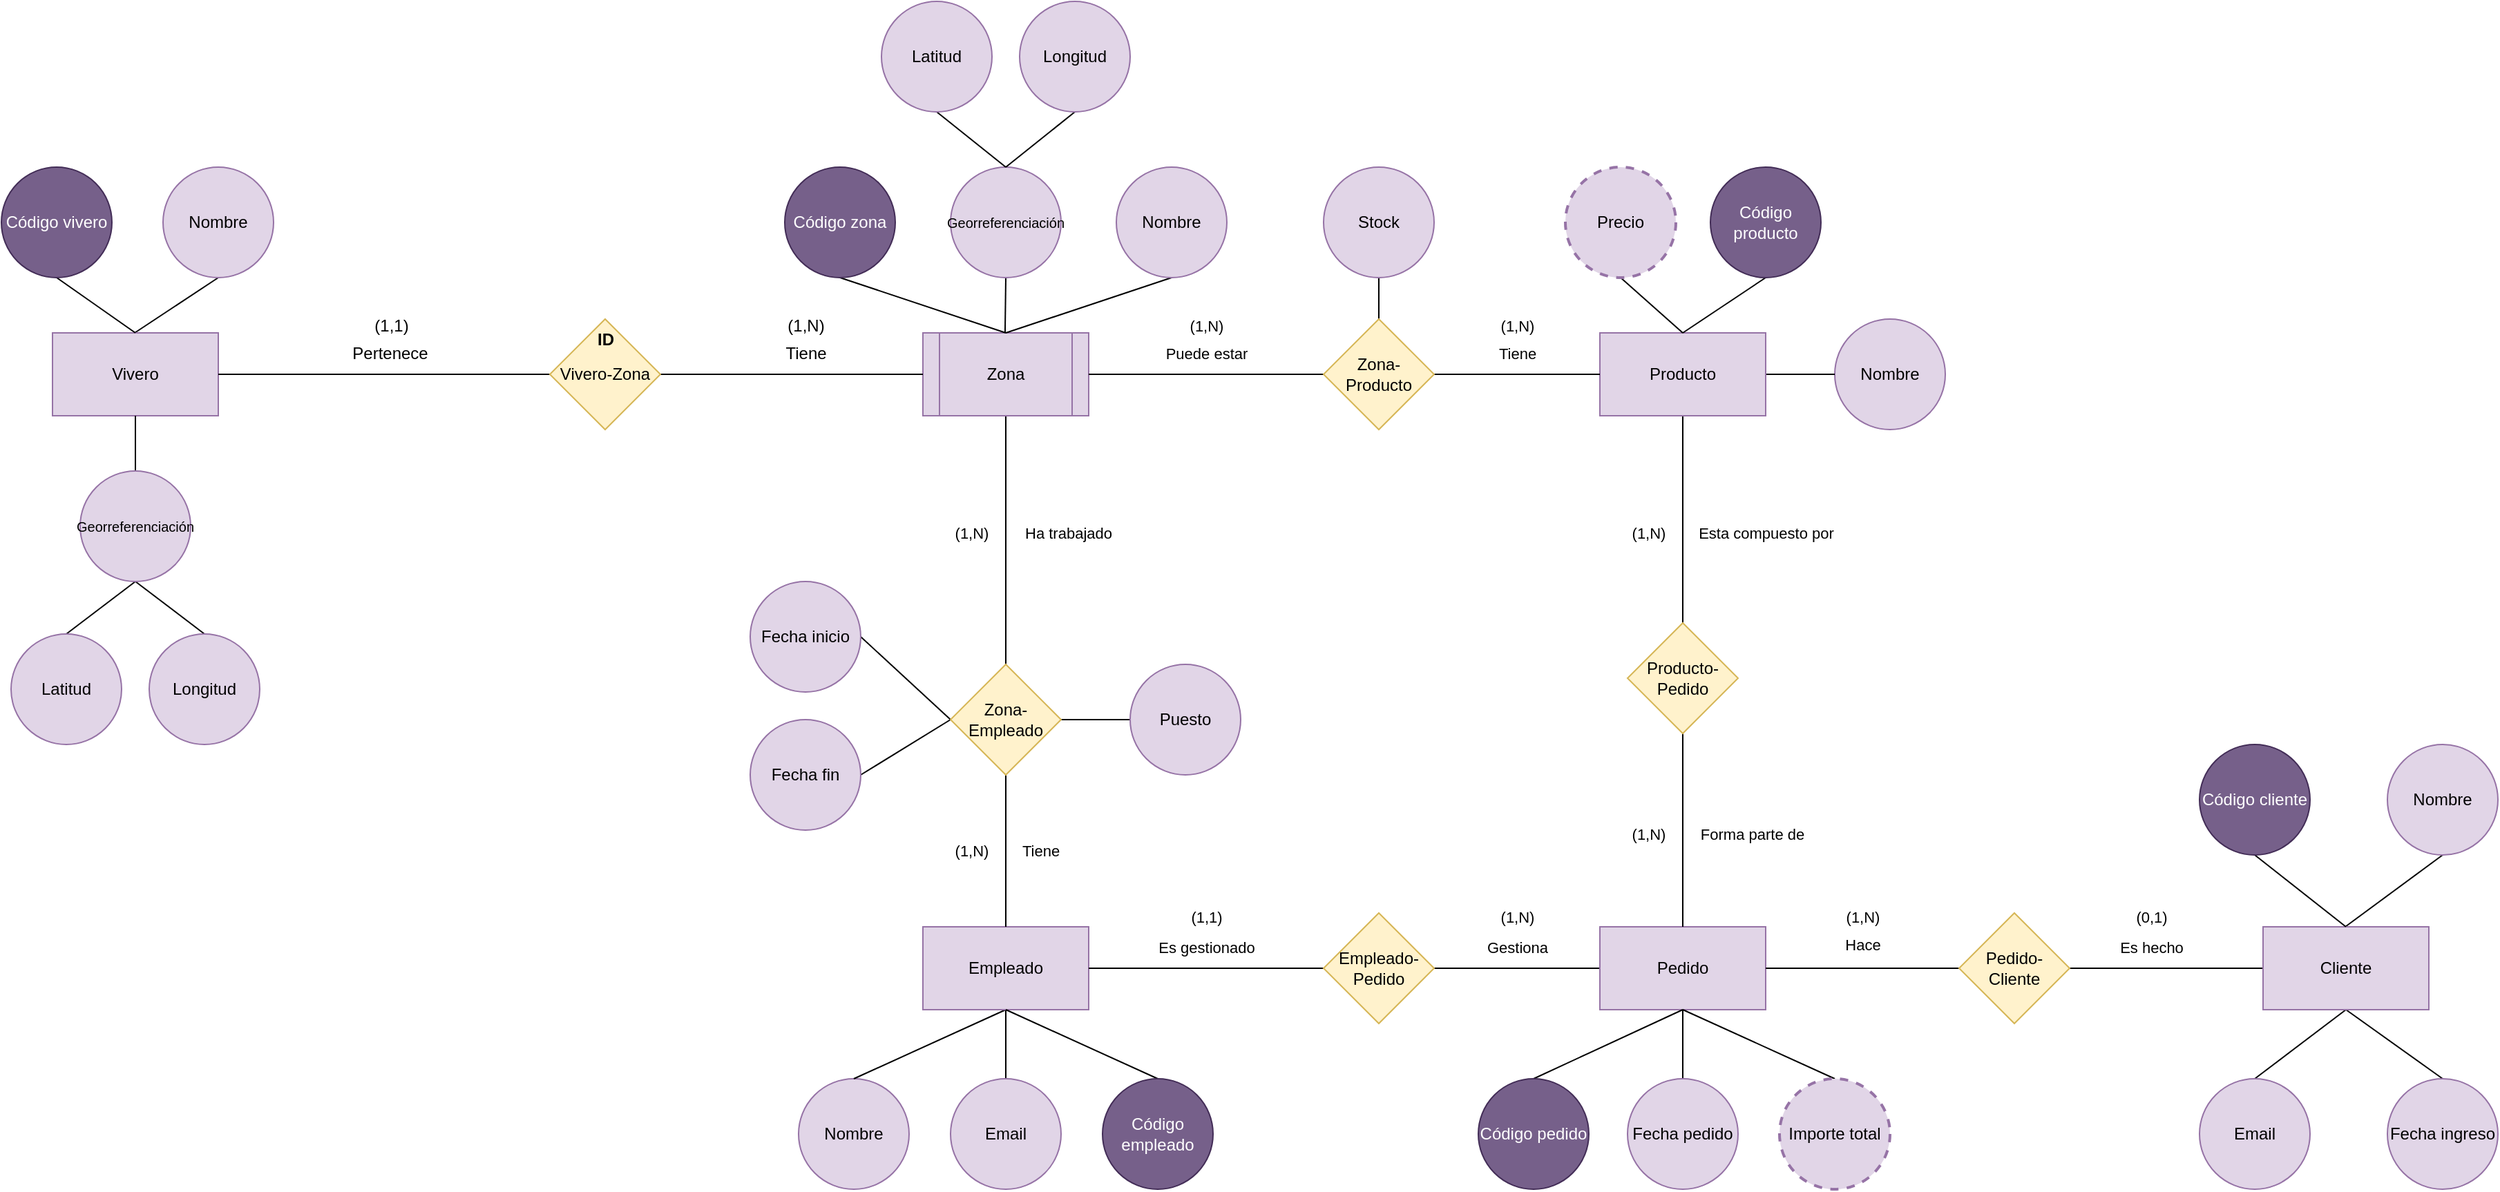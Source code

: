 <mxfile version="24.7.17">
  <diagram name="Página-1" id="ubwTDjvy3vEBKTq-KGEk">
    <mxGraphModel dx="788" dy="771" grid="1" gridSize="10" guides="1" tooltips="1" connect="1" arrows="1" fold="1" page="1" pageScale="1" pageWidth="827" pageHeight="1169" math="0" shadow="0">
      <root>
        <mxCell id="0" />
        <mxCell id="1" parent="0" />
        <mxCell id="lcXybXH8hZFBGXkuBmmu-11" style="edgeStyle=none;rounded=0;orthogonalLoop=1;jettySize=auto;html=1;exitX=0.5;exitY=1;exitDx=0;exitDy=0;endArrow=none;endFill=0;" parent="1" source="lcXybXH8hZFBGXkuBmmu-2" edge="1">
          <mxGeometry relative="1" as="geometry">
            <mxPoint x="229.471" y="350" as="targetPoint" />
          </mxGeometry>
        </mxCell>
        <mxCell id="lcXybXH8hZFBGXkuBmmu-2" value="Nombre" style="ellipse;whiteSpace=wrap;html=1;aspect=fixed;fillColor=#e1d5e7;strokeColor=#9673a6;" parent="1" vertex="1">
          <mxGeometry x="250" y="230" width="80" height="80" as="geometry" />
        </mxCell>
        <mxCell id="lcXybXH8hZFBGXkuBmmu-4" value="Vivero" style="rounded=0;whiteSpace=wrap;html=1;fillColor=#e1d5e7;strokeColor=#9673a6;" parent="1" vertex="1">
          <mxGeometry x="170" y="350" width="120" height="60" as="geometry" />
        </mxCell>
        <mxCell id="lcXybXH8hZFBGXkuBmmu-12" style="edgeStyle=none;rounded=0;orthogonalLoop=1;jettySize=auto;html=1;exitX=0.5;exitY=1;exitDx=0;exitDy=0;endArrow=none;endFill=0;" parent="1" source="lcXybXH8hZFBGXkuBmmu-5" edge="1">
          <mxGeometry relative="1" as="geometry">
            <mxPoint x="230" y="350" as="targetPoint" />
          </mxGeometry>
        </mxCell>
        <mxCell id="lcXybXH8hZFBGXkuBmmu-5" value="Código vivero" style="ellipse;whiteSpace=wrap;html=1;aspect=fixed;fillColor=#76608a;strokeColor=#432D57;fontColor=#ffffff;" parent="1" vertex="1">
          <mxGeometry x="133" y="230" width="80" height="80" as="geometry" />
        </mxCell>
        <mxCell id="lcXybXH8hZFBGXkuBmmu-13" style="edgeStyle=none;rounded=0;orthogonalLoop=1;jettySize=auto;html=1;exitX=0.5;exitY=0;exitDx=0;exitDy=0;entryX=0.5;entryY=1;entryDx=0;entryDy=0;endArrow=none;endFill=0;" parent="1" source="lcXybXH8hZFBGXkuBmmu-7" target="lcXybXH8hZFBGXkuBmmu-4" edge="1">
          <mxGeometry relative="1" as="geometry" />
        </mxCell>
        <mxCell id="Vtdq9XzQwyCrsFQMk_YT-7" style="edgeStyle=none;rounded=0;orthogonalLoop=1;jettySize=auto;html=1;exitX=0.5;exitY=1;exitDx=0;exitDy=0;entryX=0.5;entryY=0;entryDx=0;entryDy=0;endArrow=none;endFill=0;" parent="1" source="lcXybXH8hZFBGXkuBmmu-7" target="Vtdq9XzQwyCrsFQMk_YT-6" edge="1">
          <mxGeometry relative="1" as="geometry" />
        </mxCell>
        <mxCell id="Vtdq9XzQwyCrsFQMk_YT-8" style="edgeStyle=none;rounded=0;orthogonalLoop=1;jettySize=auto;html=1;exitX=0.5;exitY=1;exitDx=0;exitDy=0;entryX=0.5;entryY=0;entryDx=0;entryDy=0;endArrow=none;endFill=0;" parent="1" source="lcXybXH8hZFBGXkuBmmu-7" target="Vtdq9XzQwyCrsFQMk_YT-5" edge="1">
          <mxGeometry relative="1" as="geometry" />
        </mxCell>
        <mxCell id="lcXybXH8hZFBGXkuBmmu-7" value="&lt;font style=&quot;font-size: 10px;&quot;&gt;Georreferenciación&lt;/font&gt;" style="ellipse;whiteSpace=wrap;html=1;aspect=fixed;fillColor=#e1d5e7;strokeColor=#9673a6;" parent="1" vertex="1">
          <mxGeometry x="190" y="450" width="80" height="80" as="geometry" />
        </mxCell>
        <mxCell id="lcXybXH8hZFBGXkuBmmu-15" style="edgeStyle=none;rounded=0;orthogonalLoop=1;jettySize=auto;html=1;exitX=0.5;exitY=1;exitDx=0;exitDy=0;endArrow=none;endFill=0;" parent="1" source="Vtdq9XzQwyCrsFQMk_YT-11" edge="1">
          <mxGeometry relative="1" as="geometry">
            <mxPoint x="859.471" y="350" as="targetPoint" />
            <mxPoint x="860" y="310" as="sourcePoint" />
          </mxGeometry>
        </mxCell>
        <mxCell id="lcXybXH8hZFBGXkuBmmu-70" style="edgeStyle=none;shape=connector;rounded=0;orthogonalLoop=1;jettySize=auto;html=1;exitX=0.5;exitY=1;exitDx=0;exitDy=0;entryX=0.5;entryY=0;entryDx=0;entryDy=0;strokeColor=default;align=center;verticalAlign=middle;fontFamily=Helvetica;fontSize=11;fontColor=default;labelBackgroundColor=default;endArrow=none;endFill=0;" parent="1" source="lcXybXH8hZFBGXkuBmmu-17" target="lcXybXH8hZFBGXkuBmmu-69" edge="1">
          <mxGeometry relative="1" as="geometry" />
        </mxCell>
        <mxCell id="lcXybXH8hZFBGXkuBmmu-17" value="Zona" style="shape=process;whiteSpace=wrap;html=1;backgroundOutline=1;fillColor=#e1d5e7;strokeColor=#9673a6;" parent="1" vertex="1">
          <mxGeometry x="800" y="350" width="120" height="60" as="geometry" />
        </mxCell>
        <mxCell id="lcXybXH8hZFBGXkuBmmu-18" style="edgeStyle=none;rounded=0;orthogonalLoop=1;jettySize=auto;html=1;exitX=0.5;exitY=1;exitDx=0;exitDy=0;endArrow=none;endFill=0;" parent="1" source="lcXybXH8hZFBGXkuBmmu-19" edge="1">
          <mxGeometry relative="1" as="geometry">
            <mxPoint x="860" y="350" as="targetPoint" />
          </mxGeometry>
        </mxCell>
        <mxCell id="lcXybXH8hZFBGXkuBmmu-19" value="Código zona" style="ellipse;whiteSpace=wrap;html=1;aspect=fixed;fillColor=#76608a;strokeColor=#432D57;fontColor=#ffffff;" parent="1" vertex="1">
          <mxGeometry x="700" y="230" width="80" height="80" as="geometry" />
        </mxCell>
        <mxCell id="lcXybXH8hZFBGXkuBmmu-24" style="edgeStyle=none;rounded=0;orthogonalLoop=1;jettySize=auto;html=1;exitX=0.5;exitY=1;exitDx=0;exitDy=0;entryX=0.5;entryY=0;entryDx=0;entryDy=0;endArrow=none;endFill=0;" parent="1" source="lcXybXH8hZFBGXkuBmmu-25" target="lcXybXH8hZFBGXkuBmmu-17" edge="1">
          <mxGeometry relative="1" as="geometry" />
        </mxCell>
        <mxCell id="lcXybXH8hZFBGXkuBmmu-25" value="Nombre" style="ellipse;whiteSpace=wrap;html=1;aspect=fixed;fillColor=#e1d5e7;strokeColor=#9673a6;" parent="1" vertex="1">
          <mxGeometry x="940" y="230" width="80" height="80" as="geometry" />
        </mxCell>
        <mxCell id="lcXybXH8hZFBGXkuBmmu-28" style="edgeStyle=none;rounded=0;orthogonalLoop=1;jettySize=auto;html=1;exitX=1;exitY=0.5;exitDx=0;exitDy=0;entryX=0;entryY=0.5;entryDx=0;entryDy=0;endArrow=none;endFill=0;" parent="1" source="lcXybXH8hZFBGXkuBmmu-27" target="lcXybXH8hZFBGXkuBmmu-17" edge="1">
          <mxGeometry relative="1" as="geometry" />
        </mxCell>
        <mxCell id="lcXybXH8hZFBGXkuBmmu-29" style="edgeStyle=none;rounded=0;orthogonalLoop=1;jettySize=auto;html=1;exitX=0;exitY=0.5;exitDx=0;exitDy=0;entryX=1;entryY=0.5;entryDx=0;entryDy=0;endArrow=none;endFill=0;" parent="1" source="lcXybXH8hZFBGXkuBmmu-27" target="lcXybXH8hZFBGXkuBmmu-4" edge="1">
          <mxGeometry relative="1" as="geometry" />
        </mxCell>
        <mxCell id="lcXybXH8hZFBGXkuBmmu-27" value="Vivero-Zona" style="rhombus;whiteSpace=wrap;html=1;fillColor=#fff2cc;strokeColor=#d6b656;" parent="1" vertex="1">
          <mxGeometry x="530" y="340" width="80" height="80" as="geometry" />
        </mxCell>
        <mxCell id="lcXybXH8hZFBGXkuBmmu-30" value="(1,N)" style="text;html=1;align=center;verticalAlign=middle;resizable=0;points=[];autosize=1;strokeColor=none;fillColor=none;" parent="1" vertex="1">
          <mxGeometry x="690" y="330" width="50" height="30" as="geometry" />
        </mxCell>
        <mxCell id="lcXybXH8hZFBGXkuBmmu-31" value="Tiene" style="text;html=1;align=center;verticalAlign=middle;resizable=0;points=[];autosize=1;strokeColor=none;fillColor=none;" parent="1" vertex="1">
          <mxGeometry x="690" y="350" width="50" height="30" as="geometry" />
        </mxCell>
        <mxCell id="lcXybXH8hZFBGXkuBmmu-32" value="(1,1)" style="text;html=1;align=center;verticalAlign=middle;resizable=0;points=[];autosize=1;strokeColor=none;fillColor=none;" parent="1" vertex="1">
          <mxGeometry x="390" y="330" width="50" height="30" as="geometry" />
        </mxCell>
        <mxCell id="lcXybXH8hZFBGXkuBmmu-33" value="Pertenece" style="text;html=1;align=center;verticalAlign=middle;resizable=0;points=[];autosize=1;strokeColor=none;fillColor=none;" parent="1" vertex="1">
          <mxGeometry x="373.5" y="350" width="80" height="30" as="geometry" />
        </mxCell>
        <mxCell id="lcXybXH8hZFBGXkuBmmu-34" value="&lt;b&gt;ID&lt;/b&gt;" style="text;html=1;align=center;verticalAlign=middle;resizable=0;points=[];autosize=1;strokeColor=none;fillColor=none;" parent="1" vertex="1">
          <mxGeometry x="550" y="340" width="40" height="30" as="geometry" />
        </mxCell>
        <mxCell id="lcXybXH8hZFBGXkuBmmu-36" value="Nombre" style="ellipse;whiteSpace=wrap;html=1;aspect=fixed;fillColor=#e1d5e7;strokeColor=#9673a6;" parent="1" vertex="1">
          <mxGeometry x="1460" y="340" width="80" height="80" as="geometry" />
        </mxCell>
        <mxCell id="lcXybXH8hZFBGXkuBmmu-176" style="edgeStyle=none;shape=connector;rounded=0;orthogonalLoop=1;jettySize=auto;html=1;exitX=1;exitY=0.5;exitDx=0;exitDy=0;entryX=0;entryY=0.5;entryDx=0;entryDy=0;strokeColor=default;align=center;verticalAlign=middle;fontFamily=Helvetica;fontSize=11;fontColor=default;labelBackgroundColor=default;endArrow=none;endFill=0;" parent="1" source="lcXybXH8hZFBGXkuBmmu-37" target="lcXybXH8hZFBGXkuBmmu-36" edge="1">
          <mxGeometry relative="1" as="geometry" />
        </mxCell>
        <mxCell id="lcXybXH8hZFBGXkuBmmu-178" style="edgeStyle=none;shape=connector;rounded=0;orthogonalLoop=1;jettySize=auto;html=1;exitX=0.5;exitY=1;exitDx=0;exitDy=0;entryX=0.5;entryY=0;entryDx=0;entryDy=0;strokeColor=default;align=center;verticalAlign=middle;fontFamily=Helvetica;fontSize=11;fontColor=default;labelBackgroundColor=default;endArrow=none;endFill=0;" parent="1" source="lcXybXH8hZFBGXkuBmmu-37" target="lcXybXH8hZFBGXkuBmmu-177" edge="1">
          <mxGeometry relative="1" as="geometry" />
        </mxCell>
        <mxCell id="lcXybXH8hZFBGXkuBmmu-37" value="Producto" style="rounded=0;whiteSpace=wrap;html=1;fillColor=#e1d5e7;strokeColor=#9673a6;" parent="1" vertex="1">
          <mxGeometry x="1290" y="350" width="120" height="60" as="geometry" />
        </mxCell>
        <mxCell id="lcXybXH8hZFBGXkuBmmu-175" style="edgeStyle=none;shape=connector;rounded=0;orthogonalLoop=1;jettySize=auto;html=1;exitX=0.5;exitY=1;exitDx=0;exitDy=0;strokeColor=default;align=center;verticalAlign=middle;fontFamily=Helvetica;fontSize=11;fontColor=default;labelBackgroundColor=default;endArrow=none;endFill=0;" parent="1" source="lcXybXH8hZFBGXkuBmmu-41" edge="1">
          <mxGeometry relative="1" as="geometry">
            <mxPoint x="1350" y="350" as="targetPoint" />
          </mxGeometry>
        </mxCell>
        <mxCell id="lcXybXH8hZFBGXkuBmmu-41" value="Precio" style="ellipse;whiteSpace=wrap;html=1;aspect=fixed;fillColor=#e1d5e7;strokeColor=#9673a6;dashed=1;strokeWidth=2;" parent="1" vertex="1">
          <mxGeometry x="1265" y="230" width="80" height="80" as="geometry" />
        </mxCell>
        <mxCell id="lcXybXH8hZFBGXkuBmmu-173" style="edgeStyle=none;shape=connector;rounded=0;orthogonalLoop=1;jettySize=auto;html=1;exitX=0.5;exitY=1;exitDx=0;exitDy=0;strokeColor=default;align=center;verticalAlign=middle;fontFamily=Helvetica;fontSize=11;fontColor=default;labelBackgroundColor=default;endArrow=none;endFill=0;" parent="1" source="lcXybXH8hZFBGXkuBmmu-43" edge="1">
          <mxGeometry relative="1" as="geometry">
            <mxPoint x="1350" y="350" as="targetPoint" />
          </mxGeometry>
        </mxCell>
        <mxCell id="lcXybXH8hZFBGXkuBmmu-43" value="Código producto" style="ellipse;whiteSpace=wrap;html=1;aspect=fixed;fillColor=#76608a;strokeColor=#432D57;fontColor=#ffffff;" parent="1" vertex="1">
          <mxGeometry x="1370" y="230" width="80" height="80" as="geometry" />
        </mxCell>
        <mxCell id="Vtdq9XzQwyCrsFQMk_YT-4" style="edgeStyle=none;rounded=0;orthogonalLoop=1;jettySize=auto;html=1;exitX=0.5;exitY=1;exitDx=0;exitDy=0;entryX=0.5;entryY=0;entryDx=0;entryDy=0;endArrow=none;endFill=0;" parent="1" source="lcXybXH8hZFBGXkuBmmu-45" target="lcXybXH8hZFBGXkuBmmu-51" edge="1">
          <mxGeometry relative="1" as="geometry" />
        </mxCell>
        <mxCell id="lcXybXH8hZFBGXkuBmmu-45" value="Stock" style="ellipse;whiteSpace=wrap;html=1;aspect=fixed;fillColor=#e1d5e7;strokeColor=#9673a6;" parent="1" vertex="1">
          <mxGeometry x="1090" y="230" width="80" height="80" as="geometry" />
        </mxCell>
        <mxCell id="lcXybXH8hZFBGXkuBmmu-52" style="edgeStyle=none;shape=connector;rounded=0;orthogonalLoop=1;jettySize=auto;html=1;exitX=1;exitY=0.5;exitDx=0;exitDy=0;entryX=0;entryY=0.5;entryDx=0;entryDy=0;strokeColor=default;align=center;verticalAlign=middle;fontFamily=Helvetica;fontSize=11;fontColor=default;labelBackgroundColor=default;endArrow=none;endFill=0;" parent="1" source="lcXybXH8hZFBGXkuBmmu-51" target="lcXybXH8hZFBGXkuBmmu-37" edge="1">
          <mxGeometry relative="1" as="geometry" />
        </mxCell>
        <mxCell id="lcXybXH8hZFBGXkuBmmu-53" style="edgeStyle=none;shape=connector;rounded=0;orthogonalLoop=1;jettySize=auto;html=1;exitX=0;exitY=0.5;exitDx=0;exitDy=0;strokeColor=default;align=center;verticalAlign=middle;fontFamily=Helvetica;fontSize=11;fontColor=default;labelBackgroundColor=default;endArrow=none;endFill=0;" parent="1" source="lcXybXH8hZFBGXkuBmmu-51" target="lcXybXH8hZFBGXkuBmmu-17" edge="1">
          <mxGeometry relative="1" as="geometry" />
        </mxCell>
        <mxCell id="lcXybXH8hZFBGXkuBmmu-51" value="Zona-Producto" style="rhombus;whiteSpace=wrap;html=1;fillColor=#fff2cc;strokeColor=#d6b656;" parent="1" vertex="1">
          <mxGeometry x="1090" y="340" width="80" height="80" as="geometry" />
        </mxCell>
        <mxCell id="lcXybXH8hZFBGXkuBmmu-54" value="(1,N)" style="text;html=1;align=center;verticalAlign=middle;resizable=0;points=[];autosize=1;strokeColor=none;fillColor=none;fontFamily=Helvetica;fontSize=11;fontColor=default;labelBackgroundColor=default;" parent="1" vertex="1">
          <mxGeometry x="1205" y="330" width="50" height="30" as="geometry" />
        </mxCell>
        <mxCell id="lcXybXH8hZFBGXkuBmmu-55" value="(1,N)" style="text;html=1;align=center;verticalAlign=middle;resizable=0;points=[];autosize=1;strokeColor=none;fillColor=none;fontFamily=Helvetica;fontSize=11;fontColor=default;labelBackgroundColor=default;" parent="1" vertex="1">
          <mxGeometry x="980" y="330" width="50" height="30" as="geometry" />
        </mxCell>
        <mxCell id="lcXybXH8hZFBGXkuBmmu-56" value="Puede estar" style="text;html=1;align=center;verticalAlign=middle;resizable=0;points=[];autosize=1;strokeColor=none;fillColor=none;fontFamily=Helvetica;fontSize=11;fontColor=default;labelBackgroundColor=default;" parent="1" vertex="1">
          <mxGeometry x="965" y="350" width="80" height="30" as="geometry" />
        </mxCell>
        <mxCell id="lcXybXH8hZFBGXkuBmmu-57" value="Tiene" style="text;html=1;align=center;verticalAlign=middle;resizable=0;points=[];autosize=1;strokeColor=none;fillColor=none;fontFamily=Helvetica;fontSize=11;fontColor=default;labelBackgroundColor=default;" parent="1" vertex="1">
          <mxGeometry x="1205" y="350" width="50" height="30" as="geometry" />
        </mxCell>
        <mxCell id="lcXybXH8hZFBGXkuBmmu-59" value="Nombre" style="ellipse;whiteSpace=wrap;html=1;aspect=fixed;fillColor=#e1d5e7;strokeColor=#9673a6;" parent="1" vertex="1">
          <mxGeometry x="710" y="890" width="80" height="80" as="geometry" />
        </mxCell>
        <mxCell id="Vtdq9XzQwyCrsFQMk_YT-25" style="edgeStyle=none;rounded=0;orthogonalLoop=1;jettySize=auto;html=1;exitX=0.5;exitY=1;exitDx=0;exitDy=0;entryX=0.5;entryY=0;entryDx=0;entryDy=0;endArrow=none;endFill=0;" parent="1" source="lcXybXH8hZFBGXkuBmmu-60" target="lcXybXH8hZFBGXkuBmmu-59" edge="1">
          <mxGeometry relative="1" as="geometry" />
        </mxCell>
        <mxCell id="Vtdq9XzQwyCrsFQMk_YT-30" style="edgeStyle=none;rounded=0;orthogonalLoop=1;jettySize=auto;html=1;exitX=0.5;exitY=1;exitDx=0;exitDy=0;entryX=0.5;entryY=0;entryDx=0;entryDy=0;endArrow=none;endFill=0;" parent="1" source="lcXybXH8hZFBGXkuBmmu-60" target="Vtdq9XzQwyCrsFQMk_YT-28" edge="1">
          <mxGeometry relative="1" as="geometry" />
        </mxCell>
        <mxCell id="lcXybXH8hZFBGXkuBmmu-60" value="Empleado" style="rounded=0;whiteSpace=wrap;html=1;fillColor=#e1d5e7;strokeColor=#9673a6;" parent="1" vertex="1">
          <mxGeometry x="800" y="780" width="120" height="60" as="geometry" />
        </mxCell>
        <mxCell id="lcXybXH8hZFBGXkuBmmu-63" style="edgeStyle=none;rounded=0;orthogonalLoop=1;jettySize=auto;html=1;exitX=0.5;exitY=0;exitDx=0;exitDy=0;entryX=0.5;entryY=1;entryDx=0;entryDy=0;endArrow=none;endFill=0;" parent="1" source="lcXybXH8hZFBGXkuBmmu-64" target="lcXybXH8hZFBGXkuBmmu-60" edge="1">
          <mxGeometry relative="1" as="geometry" />
        </mxCell>
        <mxCell id="lcXybXH8hZFBGXkuBmmu-64" value="Código empleado" style="ellipse;whiteSpace=wrap;html=1;aspect=fixed;fillColor=#76608a;strokeColor=#432D57;fontColor=#ffffff;" parent="1" vertex="1">
          <mxGeometry x="930" y="890" width="80" height="80" as="geometry" />
        </mxCell>
        <mxCell id="lcXybXH8hZFBGXkuBmmu-71" style="edgeStyle=none;shape=connector;rounded=0;orthogonalLoop=1;jettySize=auto;html=1;exitX=0.5;exitY=1;exitDx=0;exitDy=0;entryX=0.5;entryY=0;entryDx=0;entryDy=0;strokeColor=default;align=center;verticalAlign=middle;fontFamily=Helvetica;fontSize=11;fontColor=default;labelBackgroundColor=default;endArrow=none;endFill=0;" parent="1" source="lcXybXH8hZFBGXkuBmmu-69" target="lcXybXH8hZFBGXkuBmmu-60" edge="1">
          <mxGeometry relative="1" as="geometry" />
        </mxCell>
        <mxCell id="Vtdq9XzQwyCrsFQMk_YT-2" style="edgeStyle=none;rounded=0;orthogonalLoop=1;jettySize=auto;html=1;exitX=0;exitY=0.5;exitDx=0;exitDy=0;entryX=1;entryY=0.5;entryDx=0;entryDy=0;endArrow=none;endFill=0;" parent="1" source="lcXybXH8hZFBGXkuBmmu-69" target="lcXybXH8hZFBGXkuBmmu-88" edge="1">
          <mxGeometry relative="1" as="geometry" />
        </mxCell>
        <mxCell id="Vtdq9XzQwyCrsFQMk_YT-3" style="edgeStyle=none;rounded=0;orthogonalLoop=1;jettySize=auto;html=1;exitX=0;exitY=0.5;exitDx=0;exitDy=0;entryX=1;entryY=0.5;entryDx=0;entryDy=0;endArrow=none;endFill=0;" parent="1" source="lcXybXH8hZFBGXkuBmmu-69" target="lcXybXH8hZFBGXkuBmmu-79" edge="1">
          <mxGeometry relative="1" as="geometry" />
        </mxCell>
        <mxCell id="Vtdq9XzQwyCrsFQMk_YT-27" style="edgeStyle=none;rounded=0;orthogonalLoop=1;jettySize=auto;html=1;exitX=1;exitY=0.5;exitDx=0;exitDy=0;entryX=0;entryY=0.5;entryDx=0;entryDy=0;endArrow=none;endFill=0;" parent="1" source="lcXybXH8hZFBGXkuBmmu-69" target="Vtdq9XzQwyCrsFQMk_YT-26" edge="1">
          <mxGeometry relative="1" as="geometry" />
        </mxCell>
        <mxCell id="lcXybXH8hZFBGXkuBmmu-69" value="Zona-Empleado" style="rhombus;whiteSpace=wrap;html=1;fillColor=#fff2cc;strokeColor=#d6b656;" parent="1" vertex="1">
          <mxGeometry x="820" y="590" width="80" height="80" as="geometry" />
        </mxCell>
        <mxCell id="lcXybXH8hZFBGXkuBmmu-73" value="Tiene" style="text;html=1;align=center;verticalAlign=middle;resizable=0;points=[];autosize=1;strokeColor=none;fillColor=none;fontFamily=Helvetica;fontSize=11;fontColor=default;labelBackgroundColor=default;" parent="1" vertex="1">
          <mxGeometry x="860" y="710" width="50" height="30" as="geometry" />
        </mxCell>
        <mxCell id="lcXybXH8hZFBGXkuBmmu-74" value="Ha trabajado" style="text;html=1;align=center;verticalAlign=middle;resizable=0;points=[];autosize=1;strokeColor=none;fillColor=none;fontFamily=Helvetica;fontSize=11;fontColor=default;labelBackgroundColor=default;" parent="1" vertex="1">
          <mxGeometry x="860" y="480" width="90" height="30" as="geometry" />
        </mxCell>
        <mxCell id="lcXybXH8hZFBGXkuBmmu-75" value="(1,N)" style="text;html=1;align=center;verticalAlign=middle;resizable=0;points=[];autosize=1;strokeColor=none;fillColor=none;fontFamily=Helvetica;fontSize=11;fontColor=default;labelBackgroundColor=default;" parent="1" vertex="1">
          <mxGeometry x="810" y="480" width="50" height="30" as="geometry" />
        </mxCell>
        <mxCell id="lcXybXH8hZFBGXkuBmmu-76" value="(1,N)" style="text;html=1;align=center;verticalAlign=middle;resizable=0;points=[];autosize=1;strokeColor=none;fillColor=none;fontFamily=Helvetica;fontSize=11;fontColor=default;labelBackgroundColor=default;" parent="1" vertex="1">
          <mxGeometry x="810" y="710" width="50" height="30" as="geometry" />
        </mxCell>
        <mxCell id="lcXybXH8hZFBGXkuBmmu-79" value="Fecha fin" style="ellipse;whiteSpace=wrap;html=1;aspect=fixed;fillColor=#e1d5e7;strokeColor=#9673a6;" parent="1" vertex="1">
          <mxGeometry x="675" y="630" width="80" height="80" as="geometry" />
        </mxCell>
        <mxCell id="lcXybXH8hZFBGXkuBmmu-88" value="Fecha inicio" style="ellipse;whiteSpace=wrap;html=1;aspect=fixed;fillColor=#e1d5e7;strokeColor=#9673a6;" parent="1" vertex="1">
          <mxGeometry x="675" y="530" width="80" height="80" as="geometry" />
        </mxCell>
        <mxCell id="lcXybXH8hZFBGXkuBmmu-121" style="edgeStyle=none;rounded=0;orthogonalLoop=1;jettySize=auto;html=1;exitX=0.5;exitY=1;exitDx=0;exitDy=0;endArrow=none;endFill=0;" parent="1" source="lcXybXH8hZFBGXkuBmmu-122" edge="1">
          <mxGeometry relative="1" as="geometry">
            <mxPoint x="1829.471" y="780" as="targetPoint" />
          </mxGeometry>
        </mxCell>
        <mxCell id="lcXybXH8hZFBGXkuBmmu-122" value="Nombre" style="ellipse;whiteSpace=wrap;html=1;aspect=fixed;fillColor=#e1d5e7;strokeColor=#9673a6;" parent="1" vertex="1">
          <mxGeometry x="1860" y="648" width="80" height="80" as="geometry" />
        </mxCell>
        <mxCell id="lcXybXH8hZFBGXkuBmmu-158" style="edgeStyle=none;shape=connector;rounded=0;orthogonalLoop=1;jettySize=auto;html=1;exitX=0.5;exitY=1;exitDx=0;exitDy=0;entryX=0.5;entryY=0;entryDx=0;entryDy=0;strokeColor=default;align=center;verticalAlign=middle;fontFamily=Helvetica;fontSize=11;fontColor=default;labelBackgroundColor=default;endArrow=none;endFill=0;" parent="1" source="lcXybXH8hZFBGXkuBmmu-123" target="lcXybXH8hZFBGXkuBmmu-129" edge="1">
          <mxGeometry relative="1" as="geometry" />
        </mxCell>
        <mxCell id="lcXybXH8hZFBGXkuBmmu-160" style="edgeStyle=none;shape=connector;rounded=0;orthogonalLoop=1;jettySize=auto;html=1;exitX=0;exitY=0.5;exitDx=0;exitDy=0;entryX=1;entryY=0.5;entryDx=0;entryDy=0;strokeColor=default;align=center;verticalAlign=middle;fontFamily=Helvetica;fontSize=11;fontColor=default;labelBackgroundColor=default;endArrow=none;endFill=0;" parent="1" source="lcXybXH8hZFBGXkuBmmu-123" target="lcXybXH8hZFBGXkuBmmu-159" edge="1">
          <mxGeometry relative="1" as="geometry" />
        </mxCell>
        <mxCell id="Vtdq9XzQwyCrsFQMk_YT-31" style="edgeStyle=none;rounded=0;orthogonalLoop=1;jettySize=auto;html=1;exitX=0.5;exitY=1;exitDx=0;exitDy=0;entryX=0.5;entryY=0;entryDx=0;entryDy=0;endArrow=none;endFill=0;" parent="1" source="lcXybXH8hZFBGXkuBmmu-123" target="lcXybXH8hZFBGXkuBmmu-131" edge="1">
          <mxGeometry relative="1" as="geometry" />
        </mxCell>
        <mxCell id="lcXybXH8hZFBGXkuBmmu-123" value="Cliente" style="rounded=0;whiteSpace=wrap;html=1;fillColor=#e1d5e7;strokeColor=#9673a6;" parent="1" vertex="1">
          <mxGeometry x="1770" y="780" width="120" height="60" as="geometry" />
        </mxCell>
        <mxCell id="Vtdq9XzQwyCrsFQMk_YT-32" style="edgeStyle=none;rounded=0;orthogonalLoop=1;jettySize=auto;html=1;exitX=0.5;exitY=1;exitDx=0;exitDy=0;entryX=0.5;entryY=0;entryDx=0;entryDy=0;endArrow=none;endFill=0;" parent="1" source="lcXybXH8hZFBGXkuBmmu-125" target="lcXybXH8hZFBGXkuBmmu-123" edge="1">
          <mxGeometry relative="1" as="geometry" />
        </mxCell>
        <mxCell id="lcXybXH8hZFBGXkuBmmu-125" value="Código cliente" style="ellipse;whiteSpace=wrap;html=1;aspect=fixed;fillColor=#76608a;strokeColor=#432D57;fontColor=#ffffff;" parent="1" vertex="1">
          <mxGeometry x="1724" y="648" width="80" height="80" as="geometry" />
        </mxCell>
        <mxCell id="lcXybXH8hZFBGXkuBmmu-129" value="Fecha ingreso" style="ellipse;whiteSpace=wrap;html=1;aspect=fixed;fillColor=#e1d5e7;strokeColor=#9673a6;" parent="1" vertex="1">
          <mxGeometry x="1860" y="890" width="80" height="80" as="geometry" />
        </mxCell>
        <mxCell id="lcXybXH8hZFBGXkuBmmu-131" value="Email" style="ellipse;whiteSpace=wrap;html=1;aspect=fixed;fillColor=#e1d5e7;strokeColor=#9673a6;" parent="1" vertex="1">
          <mxGeometry x="1724" y="890" width="80" height="80" as="geometry" />
        </mxCell>
        <mxCell id="lcXybXH8hZFBGXkuBmmu-162" style="edgeStyle=none;shape=connector;rounded=0;orthogonalLoop=1;jettySize=auto;html=1;exitX=0;exitY=0.5;exitDx=0;exitDy=0;entryX=1;entryY=0.5;entryDx=0;entryDy=0;strokeColor=default;align=center;verticalAlign=middle;fontFamily=Helvetica;fontSize=11;fontColor=default;labelBackgroundColor=default;endArrow=none;endFill=0;" parent="1" source="lcXybXH8hZFBGXkuBmmu-151" target="lcXybXH8hZFBGXkuBmmu-156" edge="1">
          <mxGeometry relative="1" as="geometry" />
        </mxCell>
        <mxCell id="Vtdq9XzQwyCrsFQMk_YT-33" style="edgeStyle=none;rounded=0;orthogonalLoop=1;jettySize=auto;html=1;exitX=0.5;exitY=1;exitDx=0;exitDy=0;entryX=0.5;entryY=0;entryDx=0;entryDy=0;endArrow=none;endFill=0;" parent="1" source="lcXybXH8hZFBGXkuBmmu-151" target="Vtdq9XzQwyCrsFQMk_YT-23" edge="1">
          <mxGeometry relative="1" as="geometry" />
        </mxCell>
        <mxCell id="lcXybXH8hZFBGXkuBmmu-151" value="Pedido" style="rounded=0;whiteSpace=wrap;html=1;fillColor=#e1d5e7;strokeColor=#9673a6;" parent="1" vertex="1">
          <mxGeometry x="1290" y="780" width="120" height="60" as="geometry" />
        </mxCell>
        <mxCell id="lcXybXH8hZFBGXkuBmmu-152" style="edgeStyle=none;rounded=0;orthogonalLoop=1;jettySize=auto;html=1;exitX=0.5;exitY=0;exitDx=0;exitDy=0;entryX=0.5;entryY=1;entryDx=0;entryDy=0;endArrow=none;endFill=0;" parent="1" source="lcXybXH8hZFBGXkuBmmu-153" target="lcXybXH8hZFBGXkuBmmu-151" edge="1">
          <mxGeometry relative="1" as="geometry" />
        </mxCell>
        <mxCell id="lcXybXH8hZFBGXkuBmmu-153" value="Código pedido" style="ellipse;whiteSpace=wrap;html=1;aspect=fixed;fillColor=#76608a;strokeColor=#432D57;strokeWidth=1;fontColor=#ffffff;" parent="1" vertex="1">
          <mxGeometry x="1202" y="890" width="80" height="80" as="geometry" />
        </mxCell>
        <mxCell id="lcXybXH8hZFBGXkuBmmu-154" style="edgeStyle=none;rounded=0;orthogonalLoop=1;jettySize=auto;html=1;exitX=0.5;exitY=0;exitDx=0;exitDy=0;entryX=0.5;entryY=1;entryDx=0;entryDy=0;endArrow=none;endFill=0;" parent="1" source="lcXybXH8hZFBGXkuBmmu-155" target="lcXybXH8hZFBGXkuBmmu-151" edge="1">
          <mxGeometry relative="1" as="geometry" />
        </mxCell>
        <mxCell id="lcXybXH8hZFBGXkuBmmu-155" value="Importe total" style="ellipse;whiteSpace=wrap;html=1;aspect=fixed;fillColor=#e1d5e7;strokeColor=#9673a6;dashed=1;strokeWidth=2;" parent="1" vertex="1">
          <mxGeometry x="1420" y="890" width="80" height="80" as="geometry" />
        </mxCell>
        <mxCell id="lcXybXH8hZFBGXkuBmmu-163" style="edgeStyle=none;shape=connector;rounded=0;orthogonalLoop=1;jettySize=auto;html=1;exitX=0;exitY=0.5;exitDx=0;exitDy=0;entryX=1;entryY=0.5;entryDx=0;entryDy=0;strokeColor=default;align=center;verticalAlign=middle;fontFamily=Helvetica;fontSize=11;fontColor=default;labelBackgroundColor=default;endArrow=none;endFill=0;" parent="1" source="lcXybXH8hZFBGXkuBmmu-156" target="lcXybXH8hZFBGXkuBmmu-60" edge="1">
          <mxGeometry relative="1" as="geometry" />
        </mxCell>
        <mxCell id="lcXybXH8hZFBGXkuBmmu-156" value="Empleado-Pedido" style="rhombus;whiteSpace=wrap;html=1;fillColor=#fff2cc;strokeColor=#d6b656;" parent="1" vertex="1">
          <mxGeometry x="1090" y="770" width="80" height="80" as="geometry" />
        </mxCell>
        <mxCell id="lcXybXH8hZFBGXkuBmmu-161" style="edgeStyle=none;shape=connector;rounded=0;orthogonalLoop=1;jettySize=auto;html=1;exitX=0;exitY=0.5;exitDx=0;exitDy=0;entryX=1;entryY=0.5;entryDx=0;entryDy=0;strokeColor=default;align=center;verticalAlign=middle;fontFamily=Helvetica;fontSize=11;fontColor=default;labelBackgroundColor=default;endArrow=none;endFill=0;" parent="1" source="lcXybXH8hZFBGXkuBmmu-159" target="lcXybXH8hZFBGXkuBmmu-151" edge="1">
          <mxGeometry relative="1" as="geometry" />
        </mxCell>
        <mxCell id="lcXybXH8hZFBGXkuBmmu-159" value="Pedido-Cliente" style="rhombus;whiteSpace=wrap;html=1;fillColor=#fff2cc;strokeColor=#d6b656;" parent="1" vertex="1">
          <mxGeometry x="1550" y="770" width="80" height="80" as="geometry" />
        </mxCell>
        <mxCell id="lcXybXH8hZFBGXkuBmmu-164" value="(1,N)" style="text;html=1;align=center;verticalAlign=middle;resizable=0;points=[];autosize=1;strokeColor=none;fillColor=none;fontFamily=Helvetica;fontSize=11;fontColor=default;labelBackgroundColor=default;" parent="1" vertex="1">
          <mxGeometry x="1205" y="758" width="50" height="30" as="geometry" />
        </mxCell>
        <mxCell id="lcXybXH8hZFBGXkuBmmu-165" value="Gestiona" style="text;html=1;align=center;verticalAlign=middle;resizable=0;points=[];autosize=1;strokeColor=none;fillColor=none;fontFamily=Helvetica;fontSize=11;fontColor=default;labelBackgroundColor=default;" parent="1" vertex="1">
          <mxGeometry x="1195" y="780" width="70" height="30" as="geometry" />
        </mxCell>
        <mxCell id="lcXybXH8hZFBGXkuBmmu-166" value="(1,1)" style="text;html=1;align=center;verticalAlign=middle;resizable=0;points=[];autosize=1;strokeColor=none;fillColor=none;fontFamily=Helvetica;fontSize=11;fontColor=default;labelBackgroundColor=default;" parent="1" vertex="1">
          <mxGeometry x="980" y="758" width="50" height="30" as="geometry" />
        </mxCell>
        <mxCell id="lcXybXH8hZFBGXkuBmmu-167" value="Es gestionado" style="text;html=1;align=center;verticalAlign=middle;resizable=0;points=[];autosize=1;strokeColor=none;fillColor=none;fontFamily=Helvetica;fontSize=11;fontColor=default;labelBackgroundColor=default;" parent="1" vertex="1">
          <mxGeometry x="960" y="780" width="90" height="30" as="geometry" />
        </mxCell>
        <mxCell id="lcXybXH8hZFBGXkuBmmu-169" value="Hace" style="text;html=1;align=center;verticalAlign=middle;resizable=0;points=[];autosize=1;strokeColor=none;fillColor=none;fontFamily=Helvetica;fontSize=11;fontColor=default;labelBackgroundColor=default;" parent="1" vertex="1">
          <mxGeometry x="1455" y="778" width="50" height="30" as="geometry" />
        </mxCell>
        <mxCell id="lcXybXH8hZFBGXkuBmmu-170" value="(1,N)" style="text;html=1;align=center;verticalAlign=middle;resizable=0;points=[];autosize=1;strokeColor=none;fillColor=none;fontFamily=Helvetica;fontSize=11;fontColor=default;labelBackgroundColor=default;" parent="1" vertex="1">
          <mxGeometry x="1455" y="758" width="50" height="30" as="geometry" />
        </mxCell>
        <mxCell id="lcXybXH8hZFBGXkuBmmu-171" value="Es hecho" style="text;html=1;align=center;verticalAlign=middle;resizable=0;points=[];autosize=1;strokeColor=none;fillColor=none;fontFamily=Helvetica;fontSize=11;fontColor=default;labelBackgroundColor=default;" parent="1" vertex="1">
          <mxGeometry x="1654" y="780" width="70" height="30" as="geometry" />
        </mxCell>
        <mxCell id="lcXybXH8hZFBGXkuBmmu-172" value="(0,1)" style="text;html=1;align=center;verticalAlign=middle;resizable=0;points=[];autosize=1;strokeColor=none;fillColor=none;fontFamily=Helvetica;fontSize=11;fontColor=default;labelBackgroundColor=default;" parent="1" vertex="1">
          <mxGeometry x="1664" y="758" width="50" height="30" as="geometry" />
        </mxCell>
        <mxCell id="lcXybXH8hZFBGXkuBmmu-179" style="edgeStyle=none;shape=connector;rounded=0;orthogonalLoop=1;jettySize=auto;html=1;exitX=0.5;exitY=1;exitDx=0;exitDy=0;entryX=0.5;entryY=0;entryDx=0;entryDy=0;strokeColor=default;align=center;verticalAlign=middle;fontFamily=Helvetica;fontSize=11;fontColor=default;labelBackgroundColor=default;endArrow=none;endFill=0;" parent="1" source="lcXybXH8hZFBGXkuBmmu-177" target="lcXybXH8hZFBGXkuBmmu-151" edge="1">
          <mxGeometry relative="1" as="geometry" />
        </mxCell>
        <mxCell id="lcXybXH8hZFBGXkuBmmu-177" value="Producto-Pedido" style="rhombus;whiteSpace=wrap;html=1;fillColor=#fff2cc;strokeColor=#d6b656;" parent="1" vertex="1">
          <mxGeometry x="1310" y="560" width="80" height="80" as="geometry" />
        </mxCell>
        <mxCell id="lcXybXH8hZFBGXkuBmmu-180" value="(1,N)" style="text;html=1;align=center;verticalAlign=middle;resizable=0;points=[];autosize=1;strokeColor=none;fillColor=none;fontFamily=Helvetica;fontSize=11;fontColor=default;labelBackgroundColor=default;" parent="1" vertex="1">
          <mxGeometry x="1300" y="480" width="50" height="30" as="geometry" />
        </mxCell>
        <mxCell id="lcXybXH8hZFBGXkuBmmu-181" value="Esta compuesto por" style="text;html=1;align=center;verticalAlign=middle;resizable=0;points=[];autosize=1;strokeColor=none;fillColor=none;fontFamily=Helvetica;fontSize=11;fontColor=default;labelBackgroundColor=default;" parent="1" vertex="1">
          <mxGeometry x="1350" y="480" width="120" height="30" as="geometry" />
        </mxCell>
        <mxCell id="lcXybXH8hZFBGXkuBmmu-182" value="Forma parte de" style="text;html=1;align=center;verticalAlign=middle;resizable=0;points=[];autosize=1;strokeColor=none;fillColor=none;fontFamily=Helvetica;fontSize=11;fontColor=default;labelBackgroundColor=default;" parent="1" vertex="1">
          <mxGeometry x="1350" y="698" width="100" height="30" as="geometry" />
        </mxCell>
        <mxCell id="lcXybXH8hZFBGXkuBmmu-183" value="(1,N)" style="text;html=1;align=center;verticalAlign=middle;resizable=0;points=[];autosize=1;strokeColor=none;fillColor=none;fontFamily=Helvetica;fontSize=11;fontColor=default;labelBackgroundColor=default;" parent="1" vertex="1">
          <mxGeometry x="1300" y="698" width="50" height="30" as="geometry" />
        </mxCell>
        <mxCell id="Vtdq9XzQwyCrsFQMk_YT-5" value="Latitud" style="ellipse;whiteSpace=wrap;html=1;aspect=fixed;fillColor=#e1d5e7;strokeColor=#9673a6;" parent="1" vertex="1">
          <mxGeometry x="140" y="568" width="80" height="80" as="geometry" />
        </mxCell>
        <mxCell id="Vtdq9XzQwyCrsFQMk_YT-6" value="Longitud" style="ellipse;whiteSpace=wrap;html=1;aspect=fixed;fillColor=#e1d5e7;strokeColor=#9673a6;" parent="1" vertex="1">
          <mxGeometry x="240" y="568" width="80" height="80" as="geometry" />
        </mxCell>
        <mxCell id="Vtdq9XzQwyCrsFQMk_YT-11" value="&lt;font style=&quot;font-size: 10px;&quot;&gt;Georreferenciación&lt;/font&gt;" style="ellipse;whiteSpace=wrap;html=1;aspect=fixed;fillColor=#e1d5e7;strokeColor=#9673a6;" parent="1" vertex="1">
          <mxGeometry x="820" y="230" width="80" height="80" as="geometry" />
        </mxCell>
        <mxCell id="Vtdq9XzQwyCrsFQMk_YT-17" style="edgeStyle=none;rounded=0;orthogonalLoop=1;jettySize=auto;html=1;exitX=0.5;exitY=1;exitDx=0;exitDy=0;entryX=0.5;entryY=0;entryDx=0;entryDy=0;endArrow=none;endFill=0;" parent="1" source="Vtdq9XzQwyCrsFQMk_YT-12" target="Vtdq9XzQwyCrsFQMk_YT-11" edge="1">
          <mxGeometry relative="1" as="geometry" />
        </mxCell>
        <mxCell id="Vtdq9XzQwyCrsFQMk_YT-12" value="Latitud" style="ellipse;whiteSpace=wrap;html=1;aspect=fixed;fillColor=#e1d5e7;strokeColor=#9673a6;" parent="1" vertex="1">
          <mxGeometry x="770" y="110" width="80" height="80" as="geometry" />
        </mxCell>
        <mxCell id="Vtdq9XzQwyCrsFQMk_YT-16" style="edgeStyle=none;rounded=0;orthogonalLoop=1;jettySize=auto;html=1;exitX=0.5;exitY=1;exitDx=0;exitDy=0;entryX=0.5;entryY=0;entryDx=0;entryDy=0;endArrow=none;endFill=0;" parent="1" source="Vtdq9XzQwyCrsFQMk_YT-13" target="Vtdq9XzQwyCrsFQMk_YT-11" edge="1">
          <mxGeometry relative="1" as="geometry" />
        </mxCell>
        <mxCell id="Vtdq9XzQwyCrsFQMk_YT-13" value="Longitud" style="ellipse;whiteSpace=wrap;html=1;aspect=fixed;fillColor=#e1d5e7;strokeColor=#9673a6;" parent="1" vertex="1">
          <mxGeometry x="870" y="110" width="80" height="80" as="geometry" />
        </mxCell>
        <mxCell id="Vtdq9XzQwyCrsFQMk_YT-23" value="Fecha pedido" style="ellipse;whiteSpace=wrap;html=1;aspect=fixed;fillColor=#e1d5e7;strokeColor=#9673a6;" parent="1" vertex="1">
          <mxGeometry x="1310" y="890" width="80" height="80" as="geometry" />
        </mxCell>
        <mxCell id="Vtdq9XzQwyCrsFQMk_YT-26" value="Puesto" style="ellipse;whiteSpace=wrap;html=1;aspect=fixed;fillColor=#e1d5e7;strokeColor=#9673a6;" parent="1" vertex="1">
          <mxGeometry x="950" y="590" width="80" height="80" as="geometry" />
        </mxCell>
        <mxCell id="Vtdq9XzQwyCrsFQMk_YT-28" value="Email" style="ellipse;whiteSpace=wrap;html=1;aspect=fixed;fillColor=#e1d5e7;strokeColor=#9673a6;" parent="1" vertex="1">
          <mxGeometry x="820" y="890" width="80" height="80" as="geometry" />
        </mxCell>
      </root>
    </mxGraphModel>
  </diagram>
</mxfile>
